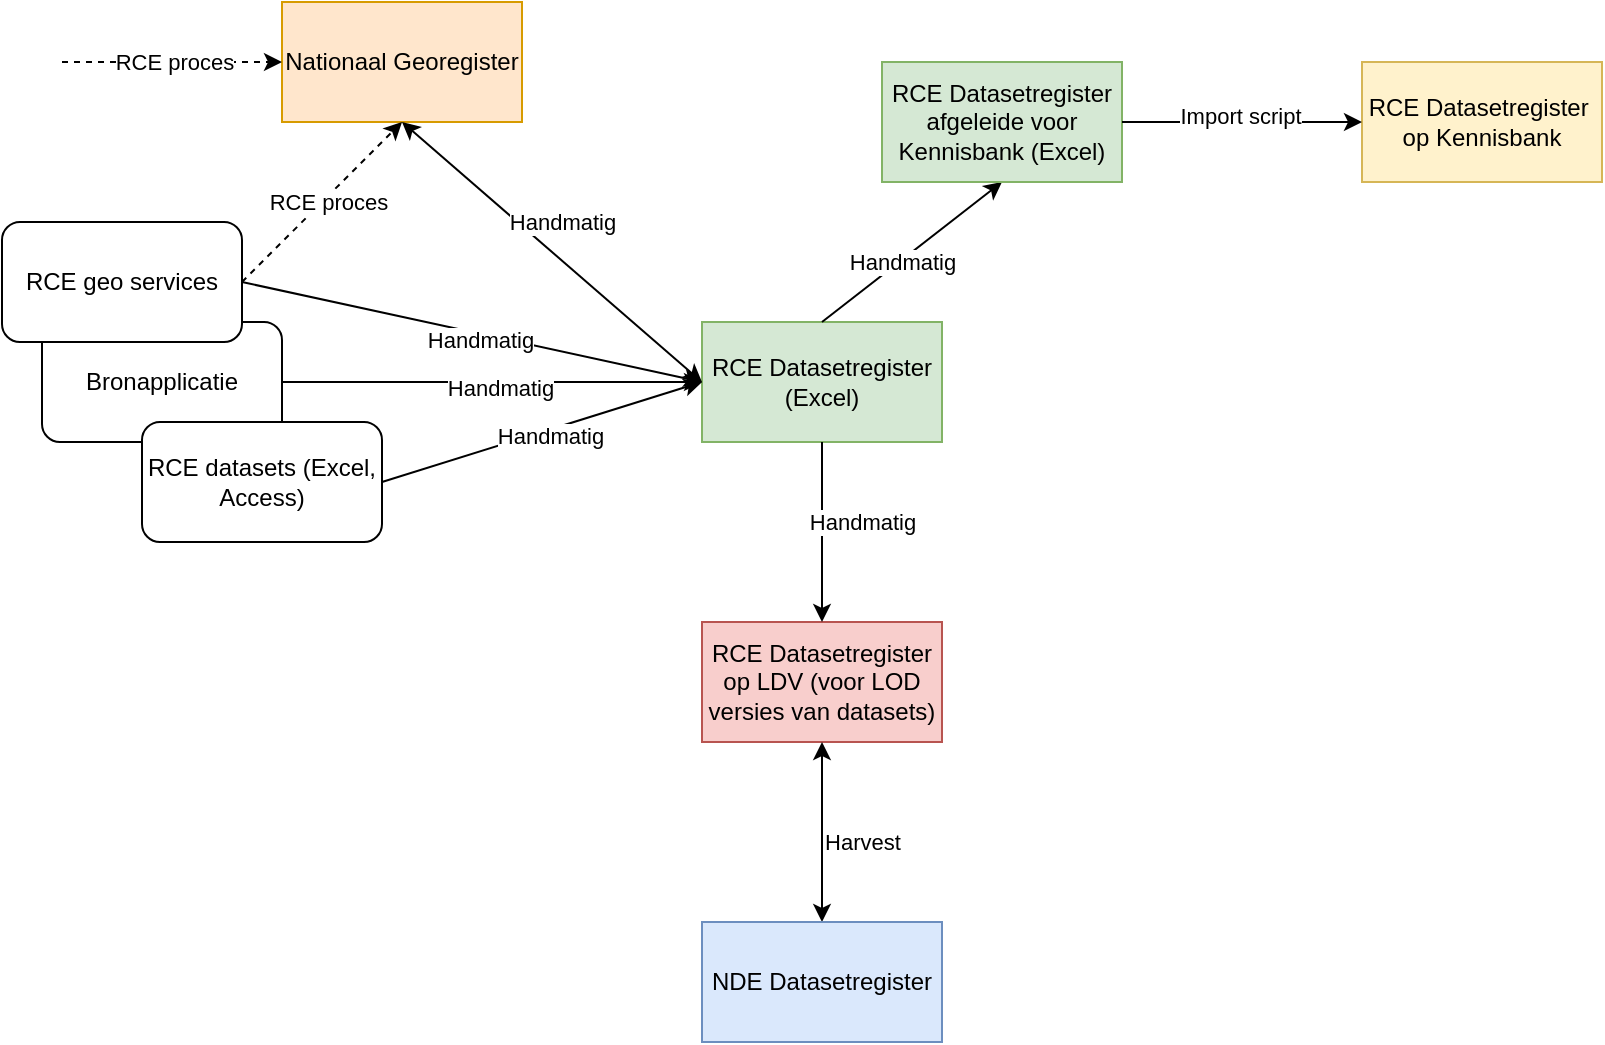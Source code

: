<mxfile version="27.1.3">
  <diagram id="C5RBs43oDa-KdzZeNtuy" name="Page-1">
    <mxGraphModel dx="1418" dy="640" grid="1" gridSize="10" guides="1" tooltips="1" connect="1" arrows="1" fold="1" page="1" pageScale="1" pageWidth="827" pageHeight="1169" math="0" shadow="0">
      <root>
        <mxCell id="WIyWlLk6GJQsqaUBKTNV-0" />
        <mxCell id="WIyWlLk6GJQsqaUBKTNV-1" parent="WIyWlLk6GJQsqaUBKTNV-0" />
        <mxCell id="mgCrXdiNILzcyn7f9rNv-0" value="RCE Datasetregister (Excel)" style="rounded=0;whiteSpace=wrap;html=1;fillColor=#d5e8d4;strokeColor=#82b366;" vertex="1" parent="WIyWlLk6GJQsqaUBKTNV-1">
          <mxGeometry x="350" y="300" width="120" height="60" as="geometry" />
        </mxCell>
        <mxCell id="mgCrXdiNILzcyn7f9rNv-1" value="Nationaal Georegister" style="rounded=0;whiteSpace=wrap;html=1;fillColor=#ffe6cc;strokeColor=#d79b00;" vertex="1" parent="WIyWlLk6GJQsqaUBKTNV-1">
          <mxGeometry x="140" y="140" width="120" height="60" as="geometry" />
        </mxCell>
        <mxCell id="mgCrXdiNILzcyn7f9rNv-11" value="" style="endArrow=classic;html=1;rounded=0;entryX=0;entryY=0.5;entryDx=0;entryDy=0;dashed=1;" edge="1" parent="WIyWlLk6GJQsqaUBKTNV-1">
          <mxGeometry relative="1" as="geometry">
            <mxPoint x="30" y="170" as="sourcePoint" />
            <mxPoint x="140" y="170" as="targetPoint" />
          </mxGeometry>
        </mxCell>
        <mxCell id="mgCrXdiNILzcyn7f9rNv-15" value="RCE proces" style="edgeLabel;html=1;align=center;verticalAlign=middle;resizable=0;points=[];" vertex="1" connectable="0" parent="mgCrXdiNILzcyn7f9rNv-11">
          <mxGeometry x="-0.029" y="-3" relative="1" as="geometry">
            <mxPoint x="2" y="-3" as="offset" />
          </mxGeometry>
        </mxCell>
        <mxCell id="mgCrXdiNILzcyn7f9rNv-16" value="" style="endArrow=classic;html=1;rounded=0;entryX=0.5;entryY=1;entryDx=0;entryDy=0;exitX=0.5;exitY=0;exitDx=0;exitDy=0;" edge="1" parent="WIyWlLk6GJQsqaUBKTNV-1" source="mgCrXdiNILzcyn7f9rNv-0" target="mgCrXdiNILzcyn7f9rNv-17">
          <mxGeometry width="50" height="50" relative="1" as="geometry">
            <mxPoint x="270" y="360" as="sourcePoint" />
            <mxPoint x="320" y="310" as="targetPoint" />
          </mxGeometry>
        </mxCell>
        <mxCell id="mgCrXdiNILzcyn7f9rNv-17" value="RCE Datasetregister afgeleide voor Kennisbank (Excel)" style="rounded=0;whiteSpace=wrap;html=1;fillColor=#d5e8d4;strokeColor=#82b366;" vertex="1" parent="WIyWlLk6GJQsqaUBKTNV-1">
          <mxGeometry x="440" y="170" width="120" height="60" as="geometry" />
        </mxCell>
        <mxCell id="mgCrXdiNILzcyn7f9rNv-18" value="Handmatig" style="edgeLabel;html=1;align=center;verticalAlign=middle;resizable=0;points=[];" vertex="1" connectable="0" parent="WIyWlLk6GJQsqaUBKTNV-1">
          <mxGeometry x="450" y="270" as="geometry" />
        </mxCell>
        <mxCell id="mgCrXdiNILzcyn7f9rNv-19" value="RCE Datasetregister&amp;nbsp; op Kennisbank" style="rounded=0;whiteSpace=wrap;html=1;fillColor=#fff2cc;strokeColor=#d6b656;" vertex="1" parent="WIyWlLk6GJQsqaUBKTNV-1">
          <mxGeometry x="680" y="170" width="120" height="60" as="geometry" />
        </mxCell>
        <mxCell id="mgCrXdiNILzcyn7f9rNv-20" value="" style="endArrow=classic;html=1;rounded=0;entryX=0;entryY=0.5;entryDx=0;entryDy=0;exitX=1;exitY=0.5;exitDx=0;exitDy=0;" edge="1" parent="WIyWlLk6GJQsqaUBKTNV-1" source="mgCrXdiNILzcyn7f9rNv-17" target="mgCrXdiNILzcyn7f9rNv-19">
          <mxGeometry width="50" height="50" relative="1" as="geometry">
            <mxPoint x="570" y="200" as="sourcePoint" />
            <mxPoint x="520" y="280" as="targetPoint" />
          </mxGeometry>
        </mxCell>
        <mxCell id="mgCrXdiNILzcyn7f9rNv-21" value="Import script" style="edgeLabel;html=1;align=center;verticalAlign=middle;resizable=0;points=[];" vertex="1" connectable="0" parent="WIyWlLk6GJQsqaUBKTNV-1">
          <mxGeometry x="640" y="200" as="geometry">
            <mxPoint x="-21" y="-3" as="offset" />
          </mxGeometry>
        </mxCell>
        <mxCell id="mgCrXdiNILzcyn7f9rNv-22" value="Bronapplicatie" style="rounded=1;whiteSpace=wrap;html=1;" vertex="1" parent="WIyWlLk6GJQsqaUBKTNV-1">
          <mxGeometry x="20" y="300" width="120" height="60" as="geometry" />
        </mxCell>
        <mxCell id="mgCrXdiNILzcyn7f9rNv-25" value="RCE datasets (Excel, Access)" style="rounded=1;whiteSpace=wrap;html=1;" vertex="1" parent="WIyWlLk6GJQsqaUBKTNV-1">
          <mxGeometry x="70" y="350" width="120" height="60" as="geometry" />
        </mxCell>
        <mxCell id="mgCrXdiNILzcyn7f9rNv-26" value="" style="endArrow=classic;html=1;rounded=0;exitX=1;exitY=0.5;exitDx=0;exitDy=0;entryX=0;entryY=0.5;entryDx=0;entryDy=0;" edge="1" parent="WIyWlLk6GJQsqaUBKTNV-1" source="mgCrXdiNILzcyn7f9rNv-22" target="mgCrXdiNILzcyn7f9rNv-0">
          <mxGeometry relative="1" as="geometry">
            <mxPoint x="230" y="240" as="sourcePoint" />
            <mxPoint x="350" y="370" as="targetPoint" />
          </mxGeometry>
        </mxCell>
        <mxCell id="mgCrXdiNILzcyn7f9rNv-27" value="Handmatig" style="edgeLabel;html=1;align=center;verticalAlign=middle;resizable=0;points=[];" vertex="1" connectable="0" parent="mgCrXdiNILzcyn7f9rNv-26">
          <mxGeometry x="0.04" y="-3" relative="1" as="geometry">
            <mxPoint as="offset" />
          </mxGeometry>
        </mxCell>
        <mxCell id="mgCrXdiNILzcyn7f9rNv-28" value="" style="endArrow=classic;html=1;rounded=0;entryX=0;entryY=0.5;entryDx=0;entryDy=0;exitX=1;exitY=0.5;exitDx=0;exitDy=0;" edge="1" parent="WIyWlLk6GJQsqaUBKTNV-1" source="mgCrXdiNILzcyn7f9rNv-25" target="mgCrXdiNILzcyn7f9rNv-0">
          <mxGeometry relative="1" as="geometry">
            <mxPoint x="210" y="380" as="sourcePoint" />
            <mxPoint x="390" y="379.5" as="targetPoint" />
          </mxGeometry>
        </mxCell>
        <mxCell id="mgCrXdiNILzcyn7f9rNv-29" value="Handmatig" style="edgeLabel;html=1;align=center;verticalAlign=middle;resizable=0;points=[];" vertex="1" connectable="0" parent="mgCrXdiNILzcyn7f9rNv-28">
          <mxGeometry x="0.04" y="-3" relative="1" as="geometry">
            <mxPoint as="offset" />
          </mxGeometry>
        </mxCell>
        <mxCell id="mgCrXdiNILzcyn7f9rNv-30" value="" style="endArrow=classic;html=1;rounded=0;entryX=0.5;entryY=1;entryDx=0;entryDy=0;dashed=1;exitX=1;exitY=0.5;exitDx=0;exitDy=0;" edge="1" parent="WIyWlLk6GJQsqaUBKTNV-1" source="mgCrXdiNILzcyn7f9rNv-32" target="mgCrXdiNILzcyn7f9rNv-1">
          <mxGeometry relative="1" as="geometry">
            <mxPoint x="40" y="170" as="sourcePoint" />
            <mxPoint x="150" y="170" as="targetPoint" />
          </mxGeometry>
        </mxCell>
        <mxCell id="mgCrXdiNILzcyn7f9rNv-31" value="RCE proces" style="edgeLabel;html=1;align=center;verticalAlign=middle;resizable=0;points=[];" vertex="1" connectable="0" parent="mgCrXdiNILzcyn7f9rNv-30">
          <mxGeometry x="-0.029" y="-3" relative="1" as="geometry">
            <mxPoint x="2" y="-3" as="offset" />
          </mxGeometry>
        </mxCell>
        <mxCell id="mgCrXdiNILzcyn7f9rNv-32" value="RCE geo services" style="rounded=1;whiteSpace=wrap;html=1;" vertex="1" parent="WIyWlLk6GJQsqaUBKTNV-1">
          <mxGeometry y="250" width="120" height="60" as="geometry" />
        </mxCell>
        <mxCell id="mgCrXdiNILzcyn7f9rNv-35" value="" style="endArrow=classic;startArrow=classic;html=1;rounded=0;exitX=0;exitY=0.5;exitDx=0;exitDy=0;" edge="1" parent="WIyWlLk6GJQsqaUBKTNV-1" source="mgCrXdiNILzcyn7f9rNv-0">
          <mxGeometry width="50" height="50" relative="1" as="geometry">
            <mxPoint x="270" y="360" as="sourcePoint" />
            <mxPoint x="200" y="200" as="targetPoint" />
          </mxGeometry>
        </mxCell>
        <mxCell id="mgCrXdiNILzcyn7f9rNv-36" value="Handmatig" style="edgeLabel;html=1;align=center;verticalAlign=middle;resizable=0;points=[];" vertex="1" connectable="0" parent="WIyWlLk6GJQsqaUBKTNV-1">
          <mxGeometry x="280" y="250" as="geometry" />
        </mxCell>
        <mxCell id="mgCrXdiNILzcyn7f9rNv-39" value="" style="endArrow=classic;html=1;rounded=0;exitX=1;exitY=0.5;exitDx=0;exitDy=0;entryX=0;entryY=0.5;entryDx=0;entryDy=0;" edge="1" parent="WIyWlLk6GJQsqaUBKTNV-1" source="mgCrXdiNILzcyn7f9rNv-32" target="mgCrXdiNILzcyn7f9rNv-0">
          <mxGeometry relative="1" as="geometry">
            <mxPoint x="300" y="330" as="sourcePoint" />
            <mxPoint x="510" y="330" as="targetPoint" />
          </mxGeometry>
        </mxCell>
        <mxCell id="mgCrXdiNILzcyn7f9rNv-40" value="Handmatig" style="edgeLabel;html=1;align=center;verticalAlign=middle;resizable=0;points=[];" vertex="1" connectable="0" parent="mgCrXdiNILzcyn7f9rNv-39">
          <mxGeometry x="0.04" y="-3" relative="1" as="geometry">
            <mxPoint as="offset" />
          </mxGeometry>
        </mxCell>
        <mxCell id="mgCrXdiNILzcyn7f9rNv-41" value="RCE Datasetregister op LDV (voor LOD versies van datasets)" style="rounded=0;whiteSpace=wrap;html=1;fillColor=#f8cecc;strokeColor=#b85450;" vertex="1" parent="WIyWlLk6GJQsqaUBKTNV-1">
          <mxGeometry x="350" y="450" width="120" height="60" as="geometry" />
        </mxCell>
        <mxCell id="mgCrXdiNILzcyn7f9rNv-42" value="" style="endArrow=classic;html=1;rounded=0;entryX=0.5;entryY=0;entryDx=0;entryDy=0;exitX=0.5;exitY=1;exitDx=0;exitDy=0;" edge="1" parent="WIyWlLk6GJQsqaUBKTNV-1" source="mgCrXdiNILzcyn7f9rNv-0" target="mgCrXdiNILzcyn7f9rNv-41">
          <mxGeometry width="50" height="50" relative="1" as="geometry">
            <mxPoint x="470" y="320" as="sourcePoint" />
            <mxPoint x="560" y="250" as="targetPoint" />
          </mxGeometry>
        </mxCell>
        <mxCell id="mgCrXdiNILzcyn7f9rNv-45" value="" style="endArrow=classic;startArrow=classic;html=1;rounded=0;exitX=0.5;exitY=1;exitDx=0;exitDy=0;" edge="1" parent="WIyWlLk6GJQsqaUBKTNV-1" source="mgCrXdiNILzcyn7f9rNv-41" target="mgCrXdiNILzcyn7f9rNv-46">
          <mxGeometry width="50" height="50" relative="1" as="geometry">
            <mxPoint x="270" y="560" as="sourcePoint" />
            <mxPoint x="320" y="510" as="targetPoint" />
          </mxGeometry>
        </mxCell>
        <mxCell id="mgCrXdiNILzcyn7f9rNv-46" value="NDE Datasetregister" style="rounded=0;whiteSpace=wrap;html=1;fillColor=#dae8fc;strokeColor=#6c8ebf;" vertex="1" parent="WIyWlLk6GJQsqaUBKTNV-1">
          <mxGeometry x="350" y="600" width="120" height="60" as="geometry" />
        </mxCell>
        <mxCell id="mgCrXdiNILzcyn7f9rNv-47" value="Handmatig" style="edgeLabel;html=1;align=center;verticalAlign=middle;resizable=0;points=[];" vertex="1" connectable="0" parent="WIyWlLk6GJQsqaUBKTNV-1">
          <mxGeometry x="430" y="400" as="geometry" />
        </mxCell>
        <mxCell id="mgCrXdiNILzcyn7f9rNv-49" value="Harvest" style="edgeLabel;html=1;align=center;verticalAlign=middle;resizable=0;points=[];" vertex="1" connectable="0" parent="WIyWlLk6GJQsqaUBKTNV-1">
          <mxGeometry x="430" y="560" as="geometry" />
        </mxCell>
      </root>
    </mxGraphModel>
  </diagram>
</mxfile>
